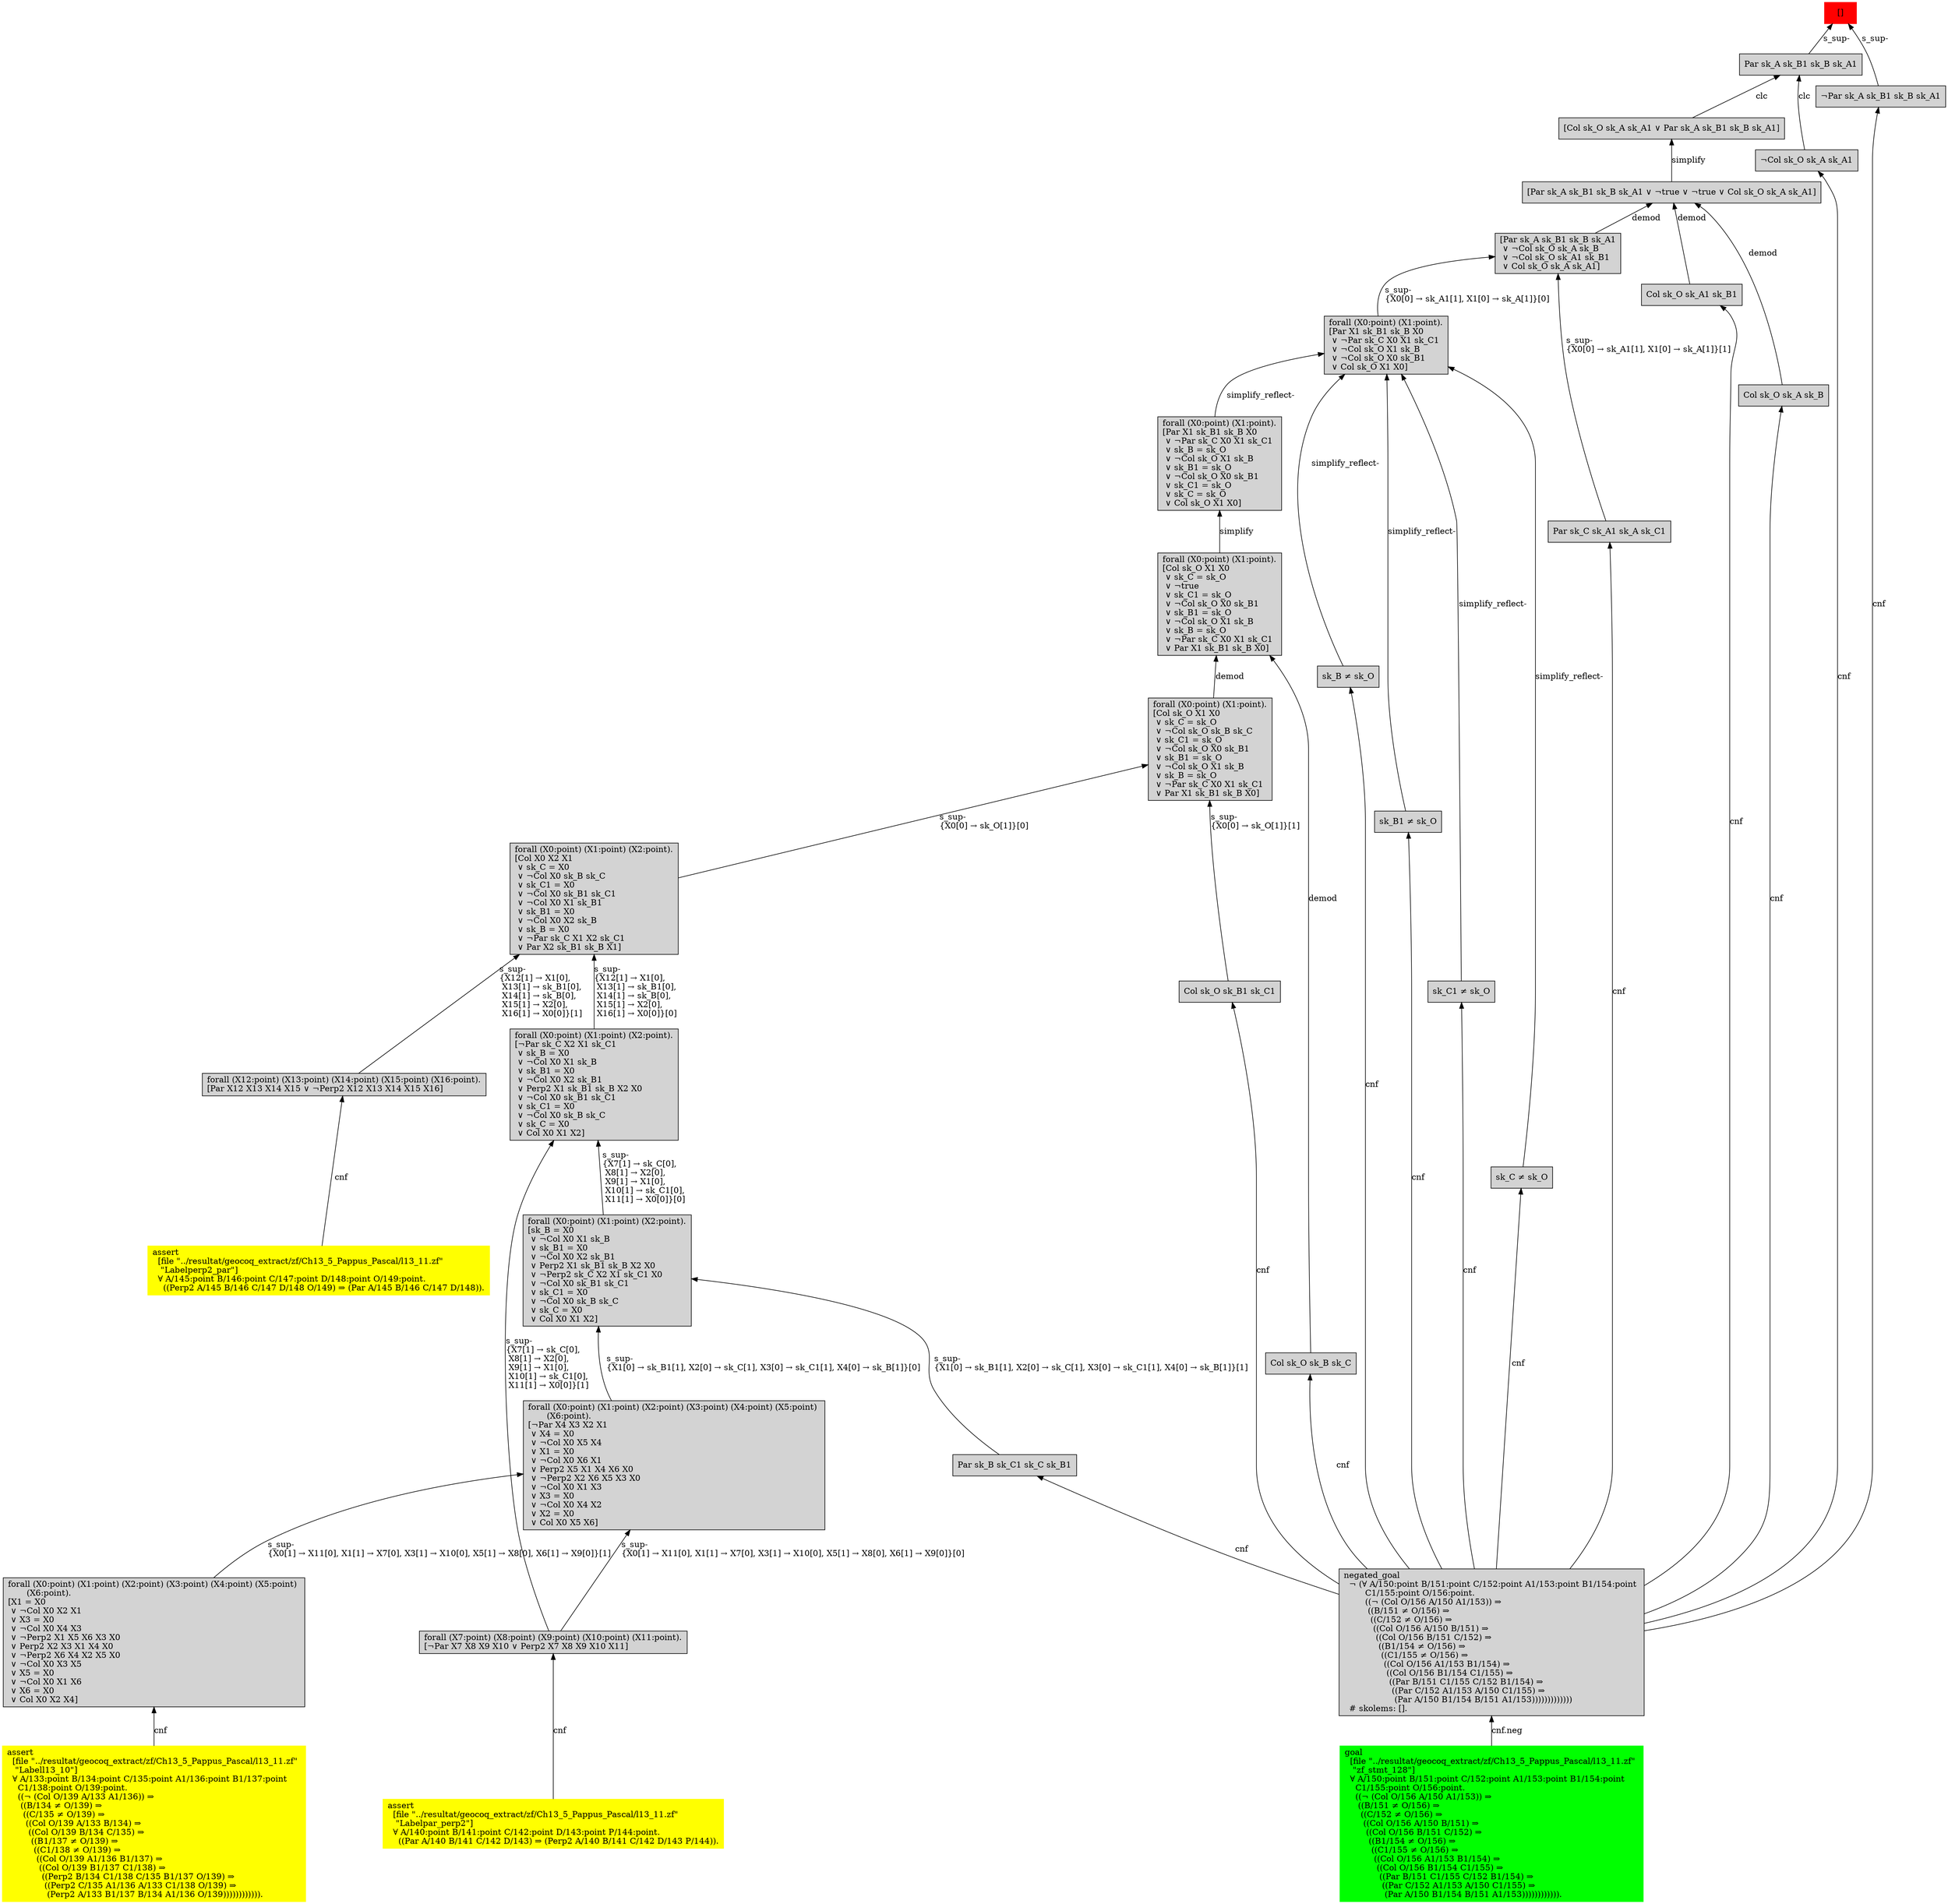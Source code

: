 digraph "unsat_graph" {
  vertex_0 [color=red, label="[]", shape=box, style=filled];
  vertex_0 -> vertex_1 [label="s_sup-\l", dir="back"];
  vertex_1 [shape=box, label="¬Par sk_A sk_B1 sk_B sk_A1\l", style=filled];
  vertex_1 -> vertex_2 [label="cnf", dir="back"];
  vertex_2 [shape=box, label="negated_goal\l  ¬ (∀ A/150:point B/151:point C/152:point A1/153:point B1/154:point \l        C1/155:point O/156:point.\l        ((¬ (Col O/156 A/150 A1/153)) ⇒\l         ((B/151 ≠ O/156) ⇒\l          ((C/152 ≠ O/156) ⇒\l           ((Col O/156 A/150 B/151) ⇒\l            ((Col O/156 B/151 C/152) ⇒\l             ((B1/154 ≠ O/156) ⇒\l              ((C1/155 ≠ O/156) ⇒\l               ((Col O/156 A1/153 B1/154) ⇒\l                ((Col O/156 B1/154 C1/155) ⇒\l                 ((Par B/151 C1/155 C/152 B1/154) ⇒\l                  ((Par C/152 A1/153 A/150 C1/155) ⇒\l                   (Par A/150 B1/154 B/151 A1/153)))))))))))))\l  # skolems: [].\l", style=filled];
  vertex_2 -> vertex_3 [label="cnf.neg", dir="back"];
  vertex_3 [color=green, shape=box, label="goal\l  [file \"../resultat/geocoq_extract/zf/Ch13_5_Pappus_Pascal/l13_11.zf\" \l   \"zf_stmt_128\"]\l  ∀ A/150:point B/151:point C/152:point A1/153:point B1/154:point \l    C1/155:point O/156:point.\l    ((¬ (Col O/156 A/150 A1/153)) ⇒\l     ((B/151 ≠ O/156) ⇒\l      ((C/152 ≠ O/156) ⇒\l       ((Col O/156 A/150 B/151) ⇒\l        ((Col O/156 B/151 C/152) ⇒\l         ((B1/154 ≠ O/156) ⇒\l          ((C1/155 ≠ O/156) ⇒\l           ((Col O/156 A1/153 B1/154) ⇒\l            ((Col O/156 B1/154 C1/155) ⇒\l             ((Par B/151 C1/155 C/152 B1/154) ⇒\l              ((Par C/152 A1/153 A/150 C1/155) ⇒\l               (Par A/150 B1/154 B/151 A1/153)))))))))))).\l", style=filled];
  vertex_0 -> vertex_4 [label="s_sup-\l", dir="back"];
  vertex_4 [shape=box, label="Par sk_A sk_B1 sk_B sk_A1\l", style=filled];
  vertex_4 -> vertex_5 [label="clc", dir="back"];
  vertex_5 [shape=box, label="¬Col sk_O sk_A sk_A1\l", style=filled];
  vertex_5 -> vertex_2 [label="cnf", dir="back"];
  vertex_4 -> vertex_6 [label="clc", dir="back"];
  vertex_6 [shape=box, label="[Col sk_O sk_A sk_A1 ∨ Par sk_A sk_B1 sk_B sk_A1]\l", style=filled];
  vertex_6 -> vertex_7 [label="simplify", dir="back"];
  vertex_7 [shape=box, label="[Par sk_A sk_B1 sk_B sk_A1 ∨ ¬true ∨ ¬true ∨ Col sk_O sk_A sk_A1]\l", style=filled];
  vertex_7 -> vertex_8 [label="demod", dir="back"];
  vertex_8 [shape=box, label="Col sk_O sk_A1 sk_B1\l", style=filled];
  vertex_8 -> vertex_2 [label="cnf", dir="back"];
  vertex_7 -> vertex_9 [label="demod", dir="back"];
  vertex_9 [shape=box, label="Col sk_O sk_A sk_B\l", style=filled];
  vertex_9 -> vertex_2 [label="cnf", dir="back"];
  vertex_7 -> vertex_10 [label="demod", dir="back"];
  vertex_10 [shape=box, label="[Par sk_A sk_B1 sk_B sk_A1\l ∨ ¬Col sk_O sk_A sk_B\l ∨ ¬Col sk_O sk_A1 sk_B1\l ∨ Col sk_O sk_A sk_A1]\l", style=filled];
  vertex_10 -> vertex_11 [label="s_sup-\l\{X0[0] → sk_A1[1], X1[0] → sk_A[1]\}[0]\l", dir="back"];
  vertex_11 [shape=box, label="forall (X0:point) (X1:point).\l[Par X1 sk_B1 sk_B X0\l ∨ ¬Par sk_C X0 X1 sk_C1\l ∨ ¬Col sk_O X1 sk_B\l ∨ ¬Col sk_O X0 sk_B1\l ∨ Col sk_O X1 X0]\l", style=filled];
  vertex_11 -> vertex_12 [label="simplify_reflect-", dir="back"];
  vertex_12 [shape=box, label="sk_B ≠ sk_O\l", style=filled];
  vertex_12 -> vertex_2 [label="cnf", dir="back"];
  vertex_11 -> vertex_13 [label="simplify_reflect-", dir="back"];
  vertex_13 [shape=box, label="sk_B1 ≠ sk_O\l", style=filled];
  vertex_13 -> vertex_2 [label="cnf", dir="back"];
  vertex_11 -> vertex_14 [label="simplify_reflect-", dir="back"];
  vertex_14 [shape=box, label="sk_C1 ≠ sk_O\l", style=filled];
  vertex_14 -> vertex_2 [label="cnf", dir="back"];
  vertex_11 -> vertex_15 [label="simplify_reflect-", dir="back"];
  vertex_15 [shape=box, label="sk_C ≠ sk_O\l", style=filled];
  vertex_15 -> vertex_2 [label="cnf", dir="back"];
  vertex_11 -> vertex_16 [label="simplify_reflect-", dir="back"];
  vertex_16 [shape=box, label="forall (X0:point) (X1:point).\l[Par X1 sk_B1 sk_B X0\l ∨ ¬Par sk_C X0 X1 sk_C1\l ∨ sk_B = sk_O\l ∨ ¬Col sk_O X1 sk_B\l ∨ sk_B1 = sk_O\l ∨ ¬Col sk_O X0 sk_B1\l ∨ sk_C1 = sk_O\l ∨ sk_C = sk_O\l ∨ Col sk_O X1 X0]\l", style=filled];
  vertex_16 -> vertex_17 [label="simplify", dir="back"];
  vertex_17 [shape=box, label="forall (X0:point) (X1:point).\l[Col sk_O X1 X0\l ∨ sk_C = sk_O\l ∨ ¬true\l ∨ sk_C1 = sk_O\l ∨ ¬Col sk_O X0 sk_B1\l ∨ sk_B1 = sk_O\l ∨ ¬Col sk_O X1 sk_B\l ∨ sk_B = sk_O\l ∨ ¬Par sk_C X0 X1 sk_C1\l ∨ Par X1 sk_B1 sk_B X0]\l", style=filled];
  vertex_17 -> vertex_18 [label="demod", dir="back"];
  vertex_18 [shape=box, label="Col sk_O sk_B sk_C\l", style=filled];
  vertex_18 -> vertex_2 [label="cnf", dir="back"];
  vertex_17 -> vertex_19 [label="demod", dir="back"];
  vertex_19 [shape=box, label="forall (X0:point) (X1:point).\l[Col sk_O X1 X0\l ∨ sk_C = sk_O\l ∨ ¬Col sk_O sk_B sk_C\l ∨ sk_C1 = sk_O\l ∨ ¬Col sk_O X0 sk_B1\l ∨ sk_B1 = sk_O\l ∨ ¬Col sk_O X1 sk_B\l ∨ sk_B = sk_O\l ∨ ¬Par sk_C X0 X1 sk_C1\l ∨ Par X1 sk_B1 sk_B X0]\l", style=filled];
  vertex_19 -> vertex_20 [label="s_sup-\l\{X0[0] → sk_O[1]\}[0]\l", dir="back"];
  vertex_20 [shape=box, label="forall (X0:point) (X1:point) (X2:point).\l[Col X0 X2 X1\l ∨ sk_C = X0\l ∨ ¬Col X0 sk_B sk_C\l ∨ sk_C1 = X0\l ∨ ¬Col X0 sk_B1 sk_C1\l ∨ ¬Col X0 X1 sk_B1\l ∨ sk_B1 = X0\l ∨ ¬Col X0 X2 sk_B\l ∨ sk_B = X0\l ∨ ¬Par sk_C X1 X2 sk_C1\l ∨ Par X2 sk_B1 sk_B X1]\l", style=filled];
  vertex_20 -> vertex_21 [label="s_sup-\l\{X12[1] → X1[0], \l X13[1] → sk_B1[0], \l X14[1] → sk_B[0], \l X15[1] → X2[0], \l X16[1] → X0[0]\}[1]\l", dir="back"];
  vertex_21 [shape=box, label="forall (X12:point) (X13:point) (X14:point) (X15:point) (X16:point).\l[Par X12 X13 X14 X15 ∨ ¬Perp2 X12 X13 X14 X15 X16]\l", style=filled];
  vertex_21 -> vertex_22 [label="cnf", dir="back"];
  vertex_22 [color=yellow, shape=box, label="assert\l  [file \"../resultat/geocoq_extract/zf/Ch13_5_Pappus_Pascal/l13_11.zf\" \l   \"Labelperp2_par\"]\l  ∀ A/145:point B/146:point C/147:point D/148:point O/149:point.\l    ((Perp2 A/145 B/146 C/147 D/148 O/149) ⇒ (Par A/145 B/146 C/147 D/148)).\l", style=filled];
  vertex_20 -> vertex_23 [label="s_sup-\l\{X12[1] → X1[0], \l X13[1] → sk_B1[0], \l X14[1] → sk_B[0], \l X15[1] → X2[0], \l X16[1] → X0[0]\}[0]\l", dir="back"];
  vertex_23 [shape=box, label="forall (X0:point) (X1:point) (X2:point).\l[¬Par sk_C X2 X1 sk_C1\l ∨ sk_B = X0\l ∨ ¬Col X0 X1 sk_B\l ∨ sk_B1 = X0\l ∨ ¬Col X0 X2 sk_B1\l ∨ Perp2 X1 sk_B1 sk_B X2 X0\l ∨ ¬Col X0 sk_B1 sk_C1\l ∨ sk_C1 = X0\l ∨ ¬Col X0 sk_B sk_C\l ∨ sk_C = X0\l ∨ Col X0 X1 X2]\l", style=filled];
  vertex_23 -> vertex_24 [label="s_sup-\l\{X7[1] → sk_C[0], \l X8[1] → X2[0], \l X9[1] → X1[0], \l X10[1] → sk_C1[0], \l X11[1] → X0[0]\}[0]\l", dir="back"];
  vertex_24 [shape=box, label="forall (X0:point) (X1:point) (X2:point).\l[sk_B = X0\l ∨ ¬Col X0 X1 sk_B\l ∨ sk_B1 = X0\l ∨ ¬Col X0 X2 sk_B1\l ∨ Perp2 X1 sk_B1 sk_B X2 X0\l ∨ ¬Perp2 sk_C X2 X1 sk_C1 X0\l ∨ ¬Col X0 sk_B1 sk_C1\l ∨ sk_C1 = X0\l ∨ ¬Col X0 sk_B sk_C\l ∨ sk_C = X0\l ∨ Col X0 X1 X2]\l", style=filled];
  vertex_24 -> vertex_25 [label="s_sup-\l\{X1[0] → sk_B1[1], X2[0] → sk_C[1], X3[0] → sk_C1[1], X4[0] → sk_B[1]\}[0]\l", dir="back"];
  vertex_25 [shape=box, label="forall (X0:point) (X1:point) (X2:point) (X3:point) (X4:point) (X5:point) \l       (X6:point).\l[¬Par X4 X3 X2 X1\l ∨ X4 = X0\l ∨ ¬Col X0 X5 X4\l ∨ X1 = X0\l ∨ ¬Col X0 X6 X1\l ∨ Perp2 X5 X1 X4 X6 X0\l ∨ ¬Perp2 X2 X6 X5 X3 X0\l ∨ ¬Col X0 X1 X3\l ∨ X3 = X0\l ∨ ¬Col X0 X4 X2\l ∨ X2 = X0\l ∨ Col X0 X5 X6]\l", style=filled];
  vertex_25 -> vertex_26 [label="s_sup-\l\{X0[1] → X11[0], X1[1] → X7[0], X3[1] → X10[0], X5[1] → X8[0], X6[1] → X9[0]\}[1]\l", dir="back"];
  vertex_26 [shape=box, label="forall (X0:point) (X1:point) (X2:point) (X3:point) (X4:point) (X5:point) \l       (X6:point).\l[X1 = X0\l ∨ ¬Col X0 X2 X1\l ∨ X3 = X0\l ∨ ¬Col X0 X4 X3\l ∨ ¬Perp2 X1 X5 X6 X3 X0\l ∨ Perp2 X2 X3 X1 X4 X0\l ∨ ¬Perp2 X6 X4 X2 X5 X0\l ∨ ¬Col X0 X3 X5\l ∨ X5 = X0\l ∨ ¬Col X0 X1 X6\l ∨ X6 = X0\l ∨ Col X0 X2 X4]\l", style=filled];
  vertex_26 -> vertex_27 [label="cnf", dir="back"];
  vertex_27 [color=yellow, shape=box, label="assert\l  [file \"../resultat/geocoq_extract/zf/Ch13_5_Pappus_Pascal/l13_11.zf\" \l   \"Labell13_10\"]\l  ∀ A/133:point B/134:point C/135:point A1/136:point B1/137:point \l    C1/138:point O/139:point.\l    ((¬ (Col O/139 A/133 A1/136)) ⇒\l     ((B/134 ≠ O/139) ⇒\l      ((C/135 ≠ O/139) ⇒\l       ((Col O/139 A/133 B/134) ⇒\l        ((Col O/139 B/134 C/135) ⇒\l         ((B1/137 ≠ O/139) ⇒\l          ((C1/138 ≠ O/139) ⇒\l           ((Col O/139 A1/136 B1/137) ⇒\l            ((Col O/139 B1/137 C1/138) ⇒\l             ((Perp2 B/134 C1/138 C/135 B1/137 O/139) ⇒\l              ((Perp2 C/135 A1/136 A/133 C1/138 O/139) ⇒\l               (Perp2 A/133 B1/137 B/134 A1/136 O/139)))))))))))).\l", style=filled];
  vertex_25 -> vertex_28 [label="s_sup-\l\{X0[1] → X11[0], X1[1] → X7[0], X3[1] → X10[0], X5[1] → X8[0], X6[1] → X9[0]\}[0]\l", dir="back"];
  vertex_28 [shape=box, label="forall (X7:point) (X8:point) (X9:point) (X10:point) (X11:point).\l[¬Par X7 X8 X9 X10 ∨ Perp2 X7 X8 X9 X10 X11]\l", style=filled];
  vertex_28 -> vertex_29 [label="cnf", dir="back"];
  vertex_29 [color=yellow, shape=box, label="assert\l  [file \"../resultat/geocoq_extract/zf/Ch13_5_Pappus_Pascal/l13_11.zf\" \l   \"Labelpar_perp2\"]\l  ∀ A/140:point B/141:point C/142:point D/143:point P/144:point.\l    ((Par A/140 B/141 C/142 D/143) ⇒ (Perp2 A/140 B/141 C/142 D/143 P/144)).\l", style=filled];
  vertex_24 -> vertex_30 [label="s_sup-\l\{X1[0] → sk_B1[1], X2[0] → sk_C[1], X3[0] → sk_C1[1], X4[0] → sk_B[1]\}[1]\l", dir="back"];
  vertex_30 [shape=box, label="Par sk_B sk_C1 sk_C sk_B1\l", style=filled];
  vertex_30 -> vertex_2 [label="cnf", dir="back"];
  vertex_23 -> vertex_28 [label="s_sup-\l\{X7[1] → sk_C[0], \l X8[1] → X2[0], \l X9[1] → X1[0], \l X10[1] → sk_C1[0], \l X11[1] → X0[0]\}[1]\l", dir="back"];
  vertex_19 -> vertex_31 [label="s_sup-\l\{X0[0] → sk_O[1]\}[1]\l", dir="back"];
  vertex_31 [shape=box, label="Col sk_O sk_B1 sk_C1\l", style=filled];
  vertex_31 -> vertex_2 [label="cnf", dir="back"];
  vertex_10 -> vertex_32 [label="s_sup-\l\{X0[0] → sk_A1[1], X1[0] → sk_A[1]\}[1]\l", dir="back"];
  vertex_32 [shape=box, label="Par sk_C sk_A1 sk_A sk_C1\l", style=filled];
  vertex_32 -> vertex_2 [label="cnf", dir="back"];
  }


